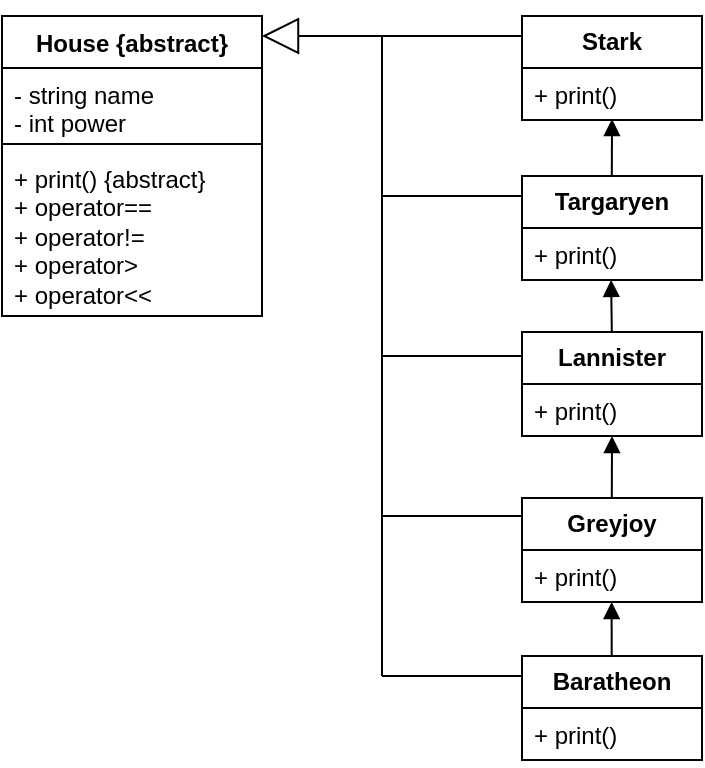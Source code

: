 <mxfile version="26.2.10">
  <diagram name="Page-1" id="e7e014a7-5840-1c2e-5031-d8a46d1fe8dd">
    <mxGraphModel dx="1149" dy="638" grid="1" gridSize="10" guides="1" tooltips="1" connect="1" arrows="1" fold="1" page="1" pageScale="1" pageWidth="850" pageHeight="1100" background="none" math="0" shadow="0">
      <root>
        <mxCell id="0" />
        <mxCell id="1" parent="0" />
        <mxCell id="wEGQ0srS2EWl7_x3Sl7G-9" value="House {abstract}" style="swimlane;fontStyle=1;align=center;verticalAlign=top;childLayout=stackLayout;horizontal=1;startSize=26;horizontalStack=0;resizeParent=1;resizeParentMax=0;resizeLast=0;collapsible=1;marginBottom=0;whiteSpace=wrap;html=1;" vertex="1" parent="1">
          <mxGeometry x="170" y="120" width="130" height="150" as="geometry" />
        </mxCell>
        <mxCell id="wEGQ0srS2EWl7_x3Sl7G-10" value="- string name&lt;div&gt;- int power&lt;/div&gt;" style="text;strokeColor=none;fillColor=none;align=left;verticalAlign=top;spacingLeft=4;spacingRight=4;overflow=hidden;rotatable=0;points=[[0,0.5],[1,0.5]];portConstraint=eastwest;whiteSpace=wrap;html=1;" vertex="1" parent="wEGQ0srS2EWl7_x3Sl7G-9">
          <mxGeometry y="26" width="130" height="34" as="geometry" />
        </mxCell>
        <mxCell id="wEGQ0srS2EWl7_x3Sl7G-11" value="" style="line;strokeWidth=1;fillColor=none;align=left;verticalAlign=middle;spacingTop=-1;spacingLeft=3;spacingRight=3;rotatable=0;labelPosition=right;points=[];portConstraint=eastwest;strokeColor=inherit;" vertex="1" parent="wEGQ0srS2EWl7_x3Sl7G-9">
          <mxGeometry y="60" width="130" height="8" as="geometry" />
        </mxCell>
        <mxCell id="wEGQ0srS2EWl7_x3Sl7G-12" value="+ print() {abstract}&lt;div&gt;+ operator==&lt;/div&gt;&lt;div&gt;+ operator!=&lt;/div&gt;&lt;div&gt;+ operator&amp;gt;&lt;/div&gt;&lt;div&gt;+ operator&amp;lt;&amp;lt;&lt;/div&gt;" style="text;strokeColor=none;fillColor=none;align=left;verticalAlign=top;spacingLeft=4;spacingRight=4;overflow=hidden;rotatable=0;points=[[0,0.5],[1,0.5]];portConstraint=eastwest;whiteSpace=wrap;html=1;" vertex="1" parent="wEGQ0srS2EWl7_x3Sl7G-9">
          <mxGeometry y="68" width="130" height="82" as="geometry" />
        </mxCell>
        <mxCell id="wEGQ0srS2EWl7_x3Sl7G-18" value="&lt;b&gt;Stark&lt;/b&gt;" style="swimlane;fontStyle=0;childLayout=stackLayout;horizontal=1;startSize=26;horizontalStack=0;resizeParent=1;resizeParentMax=0;resizeLast=0;collapsible=1;marginBottom=0;whiteSpace=wrap;html=1;" vertex="1" parent="1">
          <mxGeometry x="430" y="120" width="90" height="52" as="geometry" />
        </mxCell>
        <mxCell id="wEGQ0srS2EWl7_x3Sl7G-19" value="+ print()" style="text;strokeColor=none;fillColor=none;align=left;verticalAlign=top;spacingLeft=4;spacingRight=4;overflow=hidden;rotatable=0;points=[[0,0.5],[1,0.5]];portConstraint=eastwest;whiteSpace=wrap;html=1;" vertex="1" parent="wEGQ0srS2EWl7_x3Sl7G-18">
          <mxGeometry y="26" width="90" height="26" as="geometry" />
        </mxCell>
        <mxCell id="wEGQ0srS2EWl7_x3Sl7G-22" value="&lt;b&gt;Lannister&lt;/b&gt;" style="swimlane;fontStyle=0;childLayout=stackLayout;horizontal=1;startSize=26;horizontalStack=0;resizeParent=1;resizeParentMax=0;resizeLast=0;collapsible=1;marginBottom=0;whiteSpace=wrap;html=1;" vertex="1" parent="1">
          <mxGeometry x="430" y="278" width="90" height="52" as="geometry" />
        </mxCell>
        <mxCell id="wEGQ0srS2EWl7_x3Sl7G-23" value="+ print()" style="text;strokeColor=none;fillColor=none;align=left;verticalAlign=top;spacingLeft=4;spacingRight=4;overflow=hidden;rotatable=0;points=[[0,0.5],[1,0.5]];portConstraint=eastwest;whiteSpace=wrap;html=1;" vertex="1" parent="wEGQ0srS2EWl7_x3Sl7G-22">
          <mxGeometry y="26" width="90" height="26" as="geometry" />
        </mxCell>
        <mxCell id="wEGQ0srS2EWl7_x3Sl7G-24" value="&lt;b&gt;Targaryen&lt;/b&gt;" style="swimlane;fontStyle=0;childLayout=stackLayout;horizontal=1;startSize=26;horizontalStack=0;resizeParent=1;resizeParentMax=0;resizeLast=0;collapsible=1;marginBottom=0;whiteSpace=wrap;html=1;" vertex="1" parent="1">
          <mxGeometry x="430" y="200" width="90" height="52" as="geometry" />
        </mxCell>
        <mxCell id="wEGQ0srS2EWl7_x3Sl7G-25" value="+ print()" style="text;strokeColor=none;fillColor=none;align=left;verticalAlign=top;spacingLeft=4;spacingRight=4;overflow=hidden;rotatable=0;points=[[0,0.5],[1,0.5]];portConstraint=eastwest;whiteSpace=wrap;html=1;" vertex="1" parent="wEGQ0srS2EWl7_x3Sl7G-24">
          <mxGeometry y="26" width="90" height="26" as="geometry" />
        </mxCell>
        <mxCell id="wEGQ0srS2EWl7_x3Sl7G-26" value="&lt;b&gt;Greyjoy&lt;/b&gt;" style="swimlane;fontStyle=0;childLayout=stackLayout;horizontal=1;startSize=26;horizontalStack=0;resizeParent=1;resizeParentMax=0;resizeLast=0;collapsible=1;marginBottom=0;whiteSpace=wrap;html=1;" vertex="1" parent="1">
          <mxGeometry x="430" y="361" width="90" height="52" as="geometry" />
        </mxCell>
        <mxCell id="wEGQ0srS2EWl7_x3Sl7G-27" value="+ print()" style="text;strokeColor=none;fillColor=none;align=left;verticalAlign=top;spacingLeft=4;spacingRight=4;overflow=hidden;rotatable=0;points=[[0,0.5],[1,0.5]];portConstraint=eastwest;whiteSpace=wrap;html=1;" vertex="1" parent="wEGQ0srS2EWl7_x3Sl7G-26">
          <mxGeometry y="26" width="90" height="26" as="geometry" />
        </mxCell>
        <mxCell id="wEGQ0srS2EWl7_x3Sl7G-28" value="&lt;b&gt;Baratheon&lt;/b&gt;" style="swimlane;fontStyle=0;childLayout=stackLayout;horizontal=1;startSize=26;horizontalStack=0;resizeParent=1;resizeParentMax=0;resizeLast=0;collapsible=1;marginBottom=0;whiteSpace=wrap;html=1;" vertex="1" parent="1">
          <mxGeometry x="430" y="440" width="90" height="52" as="geometry" />
        </mxCell>
        <mxCell id="wEGQ0srS2EWl7_x3Sl7G-29" value="+ print()" style="text;strokeColor=none;fillColor=none;align=left;verticalAlign=top;spacingLeft=4;spacingRight=4;overflow=hidden;rotatable=0;points=[[0,0.5],[1,0.5]];portConstraint=eastwest;whiteSpace=wrap;html=1;" vertex="1" parent="wEGQ0srS2EWl7_x3Sl7G-28">
          <mxGeometry y="26" width="90" height="26" as="geometry" />
        </mxCell>
        <mxCell id="wEGQ0srS2EWl7_x3Sl7G-32" value="" style="endArrow=block;endSize=16;endFill=0;html=1;rounded=0;" edge="1" parent="1">
          <mxGeometry x="-0.077" y="-30" width="160" relative="1" as="geometry">
            <mxPoint x="430" y="130" as="sourcePoint" />
            <mxPoint x="300" y="130" as="targetPoint" />
            <mxPoint as="offset" />
          </mxGeometry>
        </mxCell>
        <mxCell id="wEGQ0srS2EWl7_x3Sl7G-33" value="" style="endArrow=none;html=1;rounded=0;" edge="1" parent="1">
          <mxGeometry width="50" height="50" relative="1" as="geometry">
            <mxPoint x="360" y="450" as="sourcePoint" />
            <mxPoint x="360" y="130" as="targetPoint" />
          </mxGeometry>
        </mxCell>
        <mxCell id="wEGQ0srS2EWl7_x3Sl7G-34" value="" style="endArrow=none;html=1;rounded=0;entryX=0;entryY=0.192;entryDx=0;entryDy=0;entryPerimeter=0;" edge="1" parent="1">
          <mxGeometry width="50" height="50" relative="1" as="geometry">
            <mxPoint x="360" y="450.02" as="sourcePoint" />
            <mxPoint x="430" y="450.004" as="targetPoint" />
          </mxGeometry>
        </mxCell>
        <mxCell id="wEGQ0srS2EWl7_x3Sl7G-35" value="" style="endArrow=none;html=1;rounded=0;entryX=0;entryY=0.192;entryDx=0;entryDy=0;entryPerimeter=0;" edge="1" parent="1">
          <mxGeometry width="50" height="50" relative="1" as="geometry">
            <mxPoint x="360" y="370" as="sourcePoint" />
            <mxPoint x="430" y="370" as="targetPoint" />
          </mxGeometry>
        </mxCell>
        <mxCell id="wEGQ0srS2EWl7_x3Sl7G-36" value="" style="endArrow=none;html=1;rounded=0;entryX=0;entryY=0.192;entryDx=0;entryDy=0;entryPerimeter=0;" edge="1" parent="1">
          <mxGeometry width="50" height="50" relative="1" as="geometry">
            <mxPoint x="360" y="290" as="sourcePoint" />
            <mxPoint x="430" y="290" as="targetPoint" />
          </mxGeometry>
        </mxCell>
        <mxCell id="wEGQ0srS2EWl7_x3Sl7G-37" value="" style="endArrow=none;html=1;rounded=0;entryX=0;entryY=0.192;entryDx=0;entryDy=0;entryPerimeter=0;" edge="1" parent="1">
          <mxGeometry width="50" height="50" relative="1" as="geometry">
            <mxPoint x="360" y="210" as="sourcePoint" />
            <mxPoint x="430" y="210" as="targetPoint" />
          </mxGeometry>
        </mxCell>
        <mxCell id="wEGQ0srS2EWl7_x3Sl7G-48" value="" style="html=1;verticalAlign=bottom;endArrow=block;curved=0;rounded=0;entryX=0.498;entryY=1.001;entryDx=0;entryDy=0;entryPerimeter=0;" edge="1" parent="1" target="wEGQ0srS2EWl7_x3Sl7G-27">
          <mxGeometry width="80" relative="1" as="geometry">
            <mxPoint x="474.84" y="440" as="sourcePoint" />
            <mxPoint x="475" y="430" as="targetPoint" />
          </mxGeometry>
        </mxCell>
        <mxCell id="wEGQ0srS2EWl7_x3Sl7G-49" value="" style="html=1;verticalAlign=bottom;endArrow=block;curved=0;rounded=0;" edge="1" parent="1">
          <mxGeometry width="80" relative="1" as="geometry">
            <mxPoint x="474.91" y="361" as="sourcePoint" />
            <mxPoint x="475" y="330" as="targetPoint" />
          </mxGeometry>
        </mxCell>
        <mxCell id="wEGQ0srS2EWl7_x3Sl7G-50" value="" style="html=1;verticalAlign=bottom;endArrow=block;curved=0;rounded=0;entryX=0.495;entryY=0.997;entryDx=0;entryDy=0;entryPerimeter=0;" edge="1" parent="1" target="wEGQ0srS2EWl7_x3Sl7G-25">
          <mxGeometry width="80" relative="1" as="geometry">
            <mxPoint x="474.91" y="278" as="sourcePoint" />
            <mxPoint x="475.07" y="251" as="targetPoint" />
          </mxGeometry>
        </mxCell>
        <mxCell id="wEGQ0srS2EWl7_x3Sl7G-51" value="" style="html=1;verticalAlign=bottom;endArrow=block;curved=0;rounded=0;entryX=0.5;entryY=0.982;entryDx=0;entryDy=0;entryPerimeter=0;" edge="1" parent="1" target="wEGQ0srS2EWl7_x3Sl7G-19">
          <mxGeometry width="80" relative="1" as="geometry">
            <mxPoint x="474.91" y="200" as="sourcePoint" />
            <mxPoint x="475.07" y="173" as="targetPoint" />
          </mxGeometry>
        </mxCell>
      </root>
    </mxGraphModel>
  </diagram>
</mxfile>
